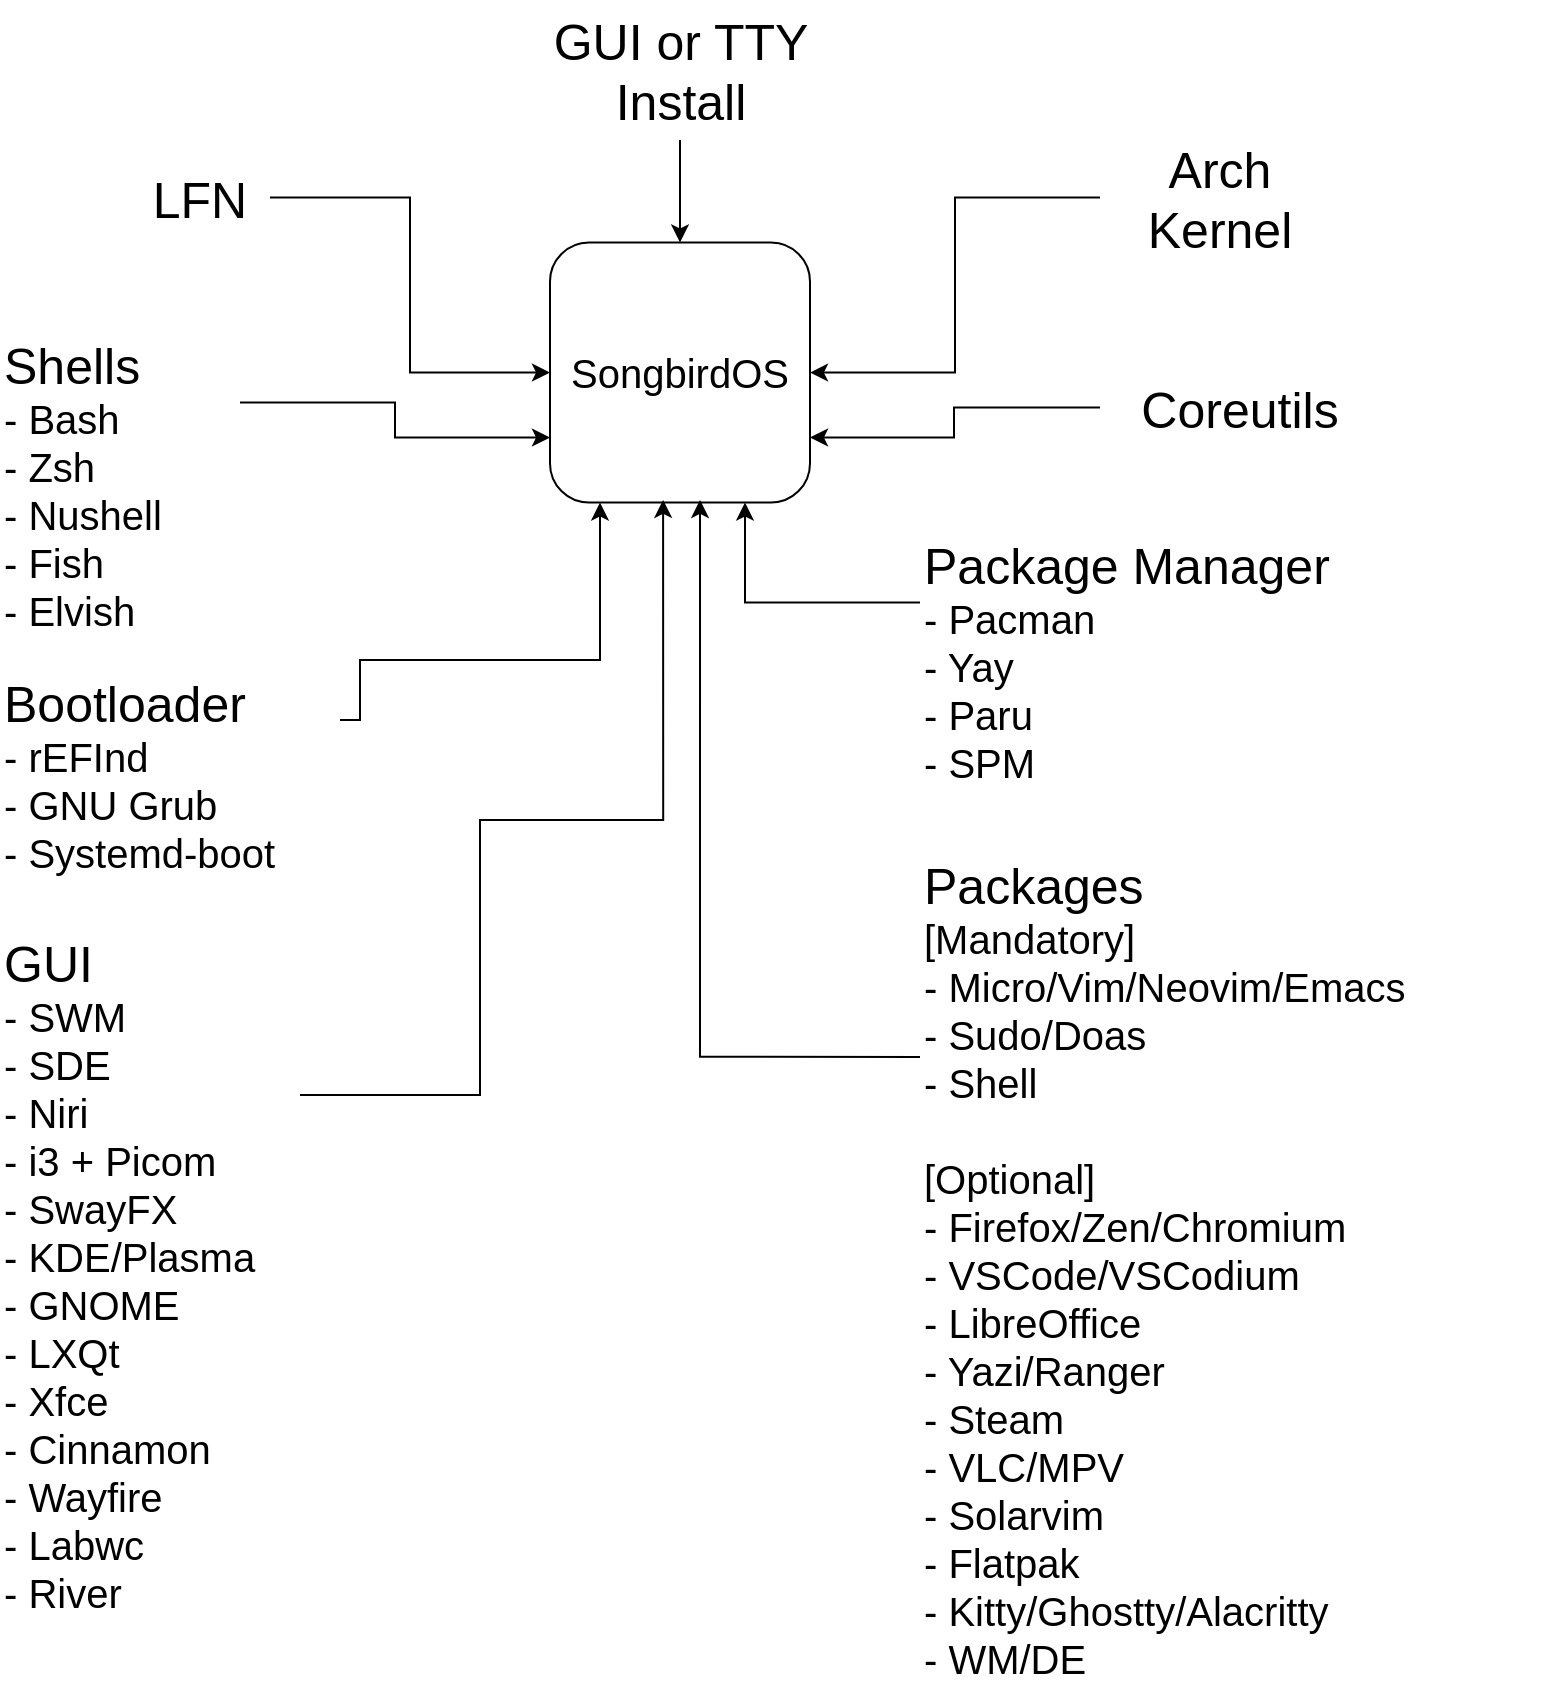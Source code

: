 <mxfile version="26.0.11">
  <diagram name="Page-1" id="1_7t-P76lmZtNRDh8vAA">
    <mxGraphModel dx="1421" dy="867" grid="1" gridSize="10" guides="1" tooltips="1" connect="1" arrows="1" fold="1" page="1" pageScale="1" pageWidth="850" pageHeight="1100" math="0" shadow="0">
      <root>
        <mxCell id="0" />
        <mxCell id="1" parent="0" />
        <mxCell id="RPQStguwNUF31plh696X-48" value="" style="group" vertex="1" connectable="0" parent="1">
          <mxGeometry x="70" y="120" width="770" height="850" as="geometry" />
        </mxCell>
        <mxCell id="RPQStguwNUF31plh696X-43" value="&lt;div&gt;&lt;font style=&quot;font-size: 25px;&quot;&gt;GUI&lt;/font&gt;&lt;/div&gt;&lt;div&gt;&lt;font style=&quot;font-size: 20px;&quot;&gt;- SWM&lt;/font&gt;&lt;/div&gt;&lt;div&gt;&lt;font style=&quot;font-size: 20px;&quot;&gt;- SDE&lt;/font&gt;&lt;/div&gt;&lt;div&gt;&lt;font style=&quot;font-size: 20px;&quot;&gt;- Niri&lt;/font&gt;&lt;/div&gt;&lt;div&gt;&lt;font style=&quot;font-size: 20px;&quot;&gt;- i3 + Picom&lt;/font&gt;&lt;/div&gt;&lt;div&gt;&lt;font style=&quot;font-size: 20px;&quot;&gt;- SwayFX&lt;/font&gt;&lt;/div&gt;&lt;div&gt;&lt;font style=&quot;font-size: 20px;&quot;&gt;- KDE/Plasma&lt;/font&gt;&lt;/div&gt;&lt;div&gt;&lt;font style=&quot;font-size: 20px;&quot;&gt;- GNOME&lt;/font&gt;&lt;/div&gt;&lt;div&gt;&lt;font style=&quot;font-size: 20px;&quot;&gt;- LXQt&lt;/font&gt;&lt;/div&gt;&lt;div&gt;&lt;font style=&quot;font-size: 20px;&quot;&gt;- Xfce&lt;/font&gt;&lt;/div&gt;&lt;div&gt;&lt;font style=&quot;font-size: 20px;&quot;&gt;- Cinnamon&lt;/font&gt;&lt;/div&gt;&lt;div&gt;&lt;font style=&quot;font-size: 20px;&quot;&gt;- Wayfire&lt;/font&gt;&lt;/div&gt;&lt;div&gt;&lt;font style=&quot;font-size: 20px;&quot;&gt;- Labwc&lt;/font&gt;&lt;/div&gt;&lt;div&gt;&lt;font style=&quot;font-size: 20px;&quot;&gt;- River&lt;/font&gt;&lt;/div&gt;" style="text;html=1;whiteSpace=wrap;overflow=hidden;rounded=0;" vertex="1" parent="RPQStguwNUF31plh696X-48">
          <mxGeometry y="460" width="150" height="350" as="geometry" />
        </mxCell>
        <mxCell id="RPQStguwNUF31plh696X-13" style="edgeStyle=orthogonalEdgeStyle;rounded=0;orthogonalLoop=1;jettySize=auto;html=1;exitX=0;exitY=0.5;exitDx=0;exitDy=0;" edge="1" parent="RPQStguwNUF31plh696X-48" source="RPQStguwNUF31plh696X-8" target="RPQStguwNUF31plh696X-1">
          <mxGeometry relative="1" as="geometry" />
        </mxCell>
        <mxCell id="RPQStguwNUF31plh696X-8" value="Arch Kernel" style="text;html=1;align=center;verticalAlign=middle;whiteSpace=wrap;rounded=0;fontSize=25;" vertex="1" parent="RPQStguwNUF31plh696X-48">
          <mxGeometry x="550" y="60" width="120" height="77.5" as="geometry" />
        </mxCell>
        <mxCell id="RPQStguwNUF31plh696X-20" style="edgeStyle=orthogonalEdgeStyle;rounded=0;orthogonalLoop=1;jettySize=auto;html=1;entryX=1;entryY=0.75;entryDx=0;entryDy=0;exitX=0;exitY=0.5;exitDx=0;exitDy=0;" edge="1" parent="RPQStguwNUF31plh696X-48" source="RPQStguwNUF31plh696X-10" target="RPQStguwNUF31plh696X-1">
          <mxGeometry relative="1" as="geometry">
            <Array as="points">
              <mxPoint x="477" y="204" />
              <mxPoint x="477" y="219" />
            </Array>
          </mxGeometry>
        </mxCell>
        <mxCell id="RPQStguwNUF31plh696X-10" value="Coreutils" style="text;html=1;align=center;verticalAlign=middle;whiteSpace=wrap;rounded=0;fontSize=25;" vertex="1" parent="RPQStguwNUF31plh696X-48">
          <mxGeometry x="550" y="170" width="140" height="67.5" as="geometry" />
        </mxCell>
        <mxCell id="RPQStguwNUF31plh696X-1" value="SongbirdOS" style="whiteSpace=wrap;html=1;aspect=fixed;fontSize=20;rounded=1;" vertex="1" parent="RPQStguwNUF31plh696X-48">
          <mxGeometry x="275" y="121.25" width="130" height="130" as="geometry" />
        </mxCell>
        <mxCell id="RPQStguwNUF31plh696X-12" style="edgeStyle=orthogonalEdgeStyle;rounded=0;orthogonalLoop=1;jettySize=auto;html=1;exitX=1;exitY=0.5;exitDx=0;exitDy=0;entryX=0;entryY=0.5;entryDx=0;entryDy=0;" edge="1" parent="RPQStguwNUF31plh696X-48" source="RPQStguwNUF31plh696X-5" target="RPQStguwNUF31plh696X-1">
          <mxGeometry relative="1" as="geometry" />
        </mxCell>
        <mxCell id="RPQStguwNUF31plh696X-5" value="LFN" style="text;html=1;align=center;verticalAlign=middle;whiteSpace=wrap;rounded=0;fontSize=25;" vertex="1" parent="RPQStguwNUF31plh696X-48">
          <mxGeometry x="65" y="81.25" width="70" height="35" as="geometry" />
        </mxCell>
        <mxCell id="RPQStguwNUF31plh696X-30" value="&lt;div&gt;&lt;font style=&quot;font-size: 25px;&quot;&gt;Shells&lt;/font&gt;&lt;/div&gt;&lt;div&gt;&lt;font style=&quot;font-size: 20px;&quot;&gt;- Bash&lt;/font&gt;&lt;/div&gt;&lt;div&gt;&lt;font style=&quot;font-size: 20px;&quot;&gt;- Zsh&lt;/font&gt;&lt;/div&gt;&lt;div&gt;&lt;font style=&quot;font-size: 20px;&quot;&gt;- Nushell&lt;/font&gt;&lt;/div&gt;&lt;div&gt;&lt;font style=&quot;font-size: 20px;&quot;&gt;- Fish&lt;/font&gt;&lt;/div&gt;&lt;div&gt;&lt;font style=&quot;font-size: 20px;&quot;&gt;- Elvish&lt;/font&gt;&lt;/div&gt;" style="text;html=1;whiteSpace=wrap;overflow=hidden;rounded=0;" vertex="1" parent="RPQStguwNUF31plh696X-48">
          <mxGeometry y="161.25" width="120" height="160" as="geometry" />
        </mxCell>
        <mxCell id="RPQStguwNUF31plh696X-33" style="edgeStyle=orthogonalEdgeStyle;rounded=0;orthogonalLoop=1;jettySize=auto;html=1;exitX=1;exitY=0.25;exitDx=0;exitDy=0;entryX=0;entryY=0.75;entryDx=0;entryDy=0;" edge="1" parent="RPQStguwNUF31plh696X-48" source="RPQStguwNUF31plh696X-30" target="RPQStguwNUF31plh696X-1">
          <mxGeometry relative="1" as="geometry" />
        </mxCell>
        <mxCell id="RPQStguwNUF31plh696X-35" style="edgeStyle=orthogonalEdgeStyle;rounded=0;orthogonalLoop=1;jettySize=auto;html=1;exitX=0;exitY=0.25;exitDx=0;exitDy=0;entryX=0.75;entryY=1;entryDx=0;entryDy=0;" edge="1" parent="RPQStguwNUF31plh696X-48" source="RPQStguwNUF31plh696X-34" target="RPQStguwNUF31plh696X-1">
          <mxGeometry relative="1" as="geometry" />
        </mxCell>
        <mxCell id="RPQStguwNUF31plh696X-34" value="&lt;div&gt;&lt;font style=&quot;font-size: 25px;&quot;&gt;Package Manager&lt;br&gt;&lt;/font&gt;&lt;/div&gt;&lt;div&gt;&lt;font style=&quot;font-size: 20px;&quot;&gt;- Pacman&lt;/font&gt;&lt;/div&gt;&lt;div&gt;&lt;font style=&quot;font-size: 20px;&quot;&gt;- Yay&lt;/font&gt;&lt;/div&gt;&lt;div&gt;&lt;font style=&quot;font-size: 20px;&quot;&gt;- Paru&lt;/font&gt;&lt;/div&gt;&lt;div&gt;&lt;font style=&quot;font-size: 20px;&quot;&gt;- SPM&lt;/font&gt;&lt;/div&gt;" style="text;html=1;whiteSpace=wrap;overflow=hidden;rounded=0;" vertex="1" parent="RPQStguwNUF31plh696X-48">
          <mxGeometry x="460" y="261.25" width="230" height="160" as="geometry" />
        </mxCell>
        <mxCell id="RPQStguwNUF31plh696X-38" style="edgeStyle=orthogonalEdgeStyle;rounded=0;orthogonalLoop=1;jettySize=auto;html=1;entryX=0.5;entryY=0;entryDx=0;entryDy=0;" edge="1" parent="RPQStguwNUF31plh696X-48" source="RPQStguwNUF31plh696X-37" target="RPQStguwNUF31plh696X-1">
          <mxGeometry relative="1" as="geometry" />
        </mxCell>
        <mxCell id="RPQStguwNUF31plh696X-37" value="&lt;div&gt;&lt;font style=&quot;font-size: 25px;&quot;&gt;GUI or TTY&lt;/font&gt;&lt;/div&gt;&lt;div&gt;&lt;font style=&quot;font-size: 25px;&quot;&gt;Install&lt;/font&gt;&lt;/div&gt;" style="text;html=1;align=center;verticalAlign=middle;resizable=0;points=[];autosize=1;strokeColor=none;fillColor=none;" vertex="1" parent="RPQStguwNUF31plh696X-48">
          <mxGeometry x="255" width="170" height="70" as="geometry" />
        </mxCell>
        <mxCell id="RPQStguwNUF31plh696X-41" style="edgeStyle=orthogonalEdgeStyle;rounded=0;orthogonalLoop=1;jettySize=auto;html=1;entryX=0.5;entryY=1;entryDx=0;entryDy=0;exitX=1;exitY=0.25;exitDx=0;exitDy=0;" edge="1" parent="RPQStguwNUF31plh696X-48" source="RPQStguwNUF31plh696X-40">
          <mxGeometry relative="1" as="geometry">
            <mxPoint x="150" y="360" as="sourcePoint" />
            <mxPoint x="300" y="251.25" as="targetPoint" />
            <Array as="points">
              <mxPoint x="180" y="360" />
              <mxPoint x="180" y="330" />
              <mxPoint x="300" y="330" />
            </Array>
          </mxGeometry>
        </mxCell>
        <mxCell id="RPQStguwNUF31plh696X-40" value="&lt;div&gt;&lt;font style=&quot;font-size: 25px;&quot;&gt;Bootloader&lt;/font&gt;&lt;/div&gt;&lt;div&gt;&lt;font style=&quot;font-size: 20px;&quot;&gt;- rEFInd&lt;/font&gt;&lt;/div&gt;&lt;div&gt;&lt;font style=&quot;font-size: 20px;&quot;&gt;- GNU Grub&lt;/font&gt;&lt;/div&gt;&lt;div&gt;&lt;font style=&quot;font-size: 20px;&quot;&gt;- Systemd-boot&lt;/font&gt;&lt;/div&gt;" style="text;html=1;whiteSpace=wrap;overflow=hidden;rounded=0;" vertex="1" parent="RPQStguwNUF31plh696X-48">
          <mxGeometry y="330" width="170" height="120" as="geometry" />
        </mxCell>
        <mxCell id="RPQStguwNUF31plh696X-44" style="edgeStyle=orthogonalEdgeStyle;rounded=0;orthogonalLoop=1;jettySize=auto;html=1;exitX=1;exitY=0.25;exitDx=0;exitDy=0;entryX=0.435;entryY=0.99;entryDx=0;entryDy=0;entryPerimeter=0;" edge="1" parent="RPQStguwNUF31plh696X-48" source="RPQStguwNUF31plh696X-43" target="RPQStguwNUF31plh696X-1">
          <mxGeometry relative="1" as="geometry">
            <Array as="points">
              <mxPoint x="240" y="547" />
              <mxPoint x="240" y="410" />
              <mxPoint x="332" y="410" />
            </Array>
          </mxGeometry>
        </mxCell>
        <mxCell id="RPQStguwNUF31plh696X-45" value="&lt;div&gt;&lt;font style=&quot;font-size: 25px;&quot;&gt;Packages&lt;/font&gt;&lt;/div&gt;&lt;div&gt;&lt;font style=&quot;font-size: 20px;&quot;&gt;[Mandatory]&lt;/font&gt;&lt;/div&gt;&lt;div&gt;&lt;font style=&quot;font-size: 20px;&quot;&gt;- Micro/Vim/Neovim/Emacs&lt;/font&gt;&lt;/div&gt;&lt;div&gt;&lt;font style=&quot;font-size: 20px;&quot;&gt;- Sudo/Doas&lt;/font&gt;&lt;/div&gt;&lt;div&gt;&lt;font style=&quot;font-size: 20px;&quot;&gt;- Shell&lt;/font&gt;&lt;/div&gt;&lt;div&gt;&lt;font style=&quot;font-size: 20px;&quot;&gt;&lt;br&gt;&lt;/font&gt;&lt;/div&gt;&lt;div&gt;&lt;font style=&quot;font-size: 20px;&quot;&gt;[Optional]&lt;/font&gt;&lt;/div&gt;&lt;div&gt;&lt;font style=&quot;font-size: 20px;&quot;&gt;- Firefox/Zen/Chromium&lt;/font&gt;&lt;/div&gt;&lt;div&gt;&lt;font style=&quot;font-size: 20px;&quot;&gt;- VSCode/VSCodium&lt;/font&gt;&lt;/div&gt;&lt;div&gt;&lt;font style=&quot;font-size: 20px;&quot;&gt;- LibreOffice&lt;/font&gt;&lt;/div&gt;&lt;div&gt;&lt;font style=&quot;font-size: 20px;&quot;&gt;- Yazi/Ranger&lt;/font&gt;&lt;/div&gt;&lt;div&gt;&lt;font style=&quot;font-size: 20px;&quot;&gt;- Steam&lt;/font&gt;&lt;/div&gt;&lt;div&gt;&lt;font style=&quot;font-size: 20px;&quot;&gt;- VLC/MPV&lt;/font&gt;&lt;/div&gt;&lt;div&gt;&lt;font style=&quot;font-size: 20px;&quot;&gt;- Solarvim&lt;/font&gt;&lt;/div&gt;&lt;div&gt;&lt;font style=&quot;font-size: 20px;&quot;&gt;- Flatpak&lt;/font&gt;&lt;/div&gt;&lt;div&gt;&lt;font style=&quot;font-size: 20px;&quot;&gt;- Kitty/Ghostty/Alacritty&lt;/font&gt;&lt;/div&gt;&lt;div&gt;&lt;font style=&quot;font-size: 20px;&quot;&gt;- WM/DE&lt;/font&gt;&lt;/div&gt;" style="text;html=1;whiteSpace=wrap;overflow=hidden;rounded=0;" vertex="1" parent="RPQStguwNUF31plh696X-48">
          <mxGeometry x="460" y="421.25" width="310" height="428.75" as="geometry" />
        </mxCell>
        <mxCell id="RPQStguwNUF31plh696X-46" style="edgeStyle=orthogonalEdgeStyle;rounded=0;orthogonalLoop=1;jettySize=auto;html=1;exitX=0;exitY=0.25;exitDx=0;exitDy=0;entryX=0.577;entryY=0.99;entryDx=0;entryDy=0;entryPerimeter=0;" edge="1" parent="RPQStguwNUF31plh696X-48" source="RPQStguwNUF31plh696X-45" target="RPQStguwNUF31plh696X-1">
          <mxGeometry relative="1" as="geometry" />
        </mxCell>
      </root>
    </mxGraphModel>
  </diagram>
</mxfile>
